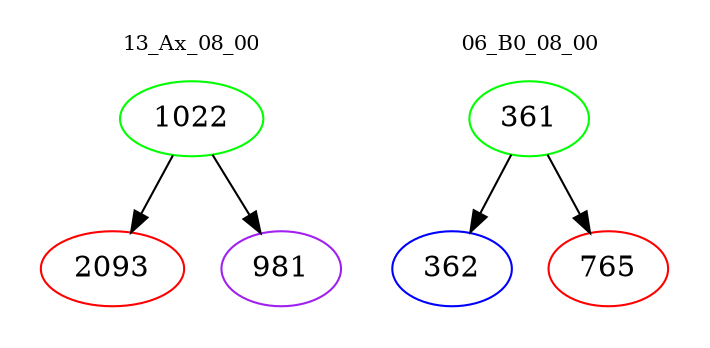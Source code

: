 digraph{
subgraph cluster_0 {
color = white
label = "13_Ax_08_00";
fontsize=10;
T0_1022 [label="1022", color="green"]
T0_1022 -> T0_2093 [color="black"]
T0_2093 [label="2093", color="red"]
T0_1022 -> T0_981 [color="black"]
T0_981 [label="981", color="purple"]
}
subgraph cluster_1 {
color = white
label = "06_B0_08_00";
fontsize=10;
T1_361 [label="361", color="green"]
T1_361 -> T1_362 [color="black"]
T1_362 [label="362", color="blue"]
T1_361 -> T1_765 [color="black"]
T1_765 [label="765", color="red"]
}
}
